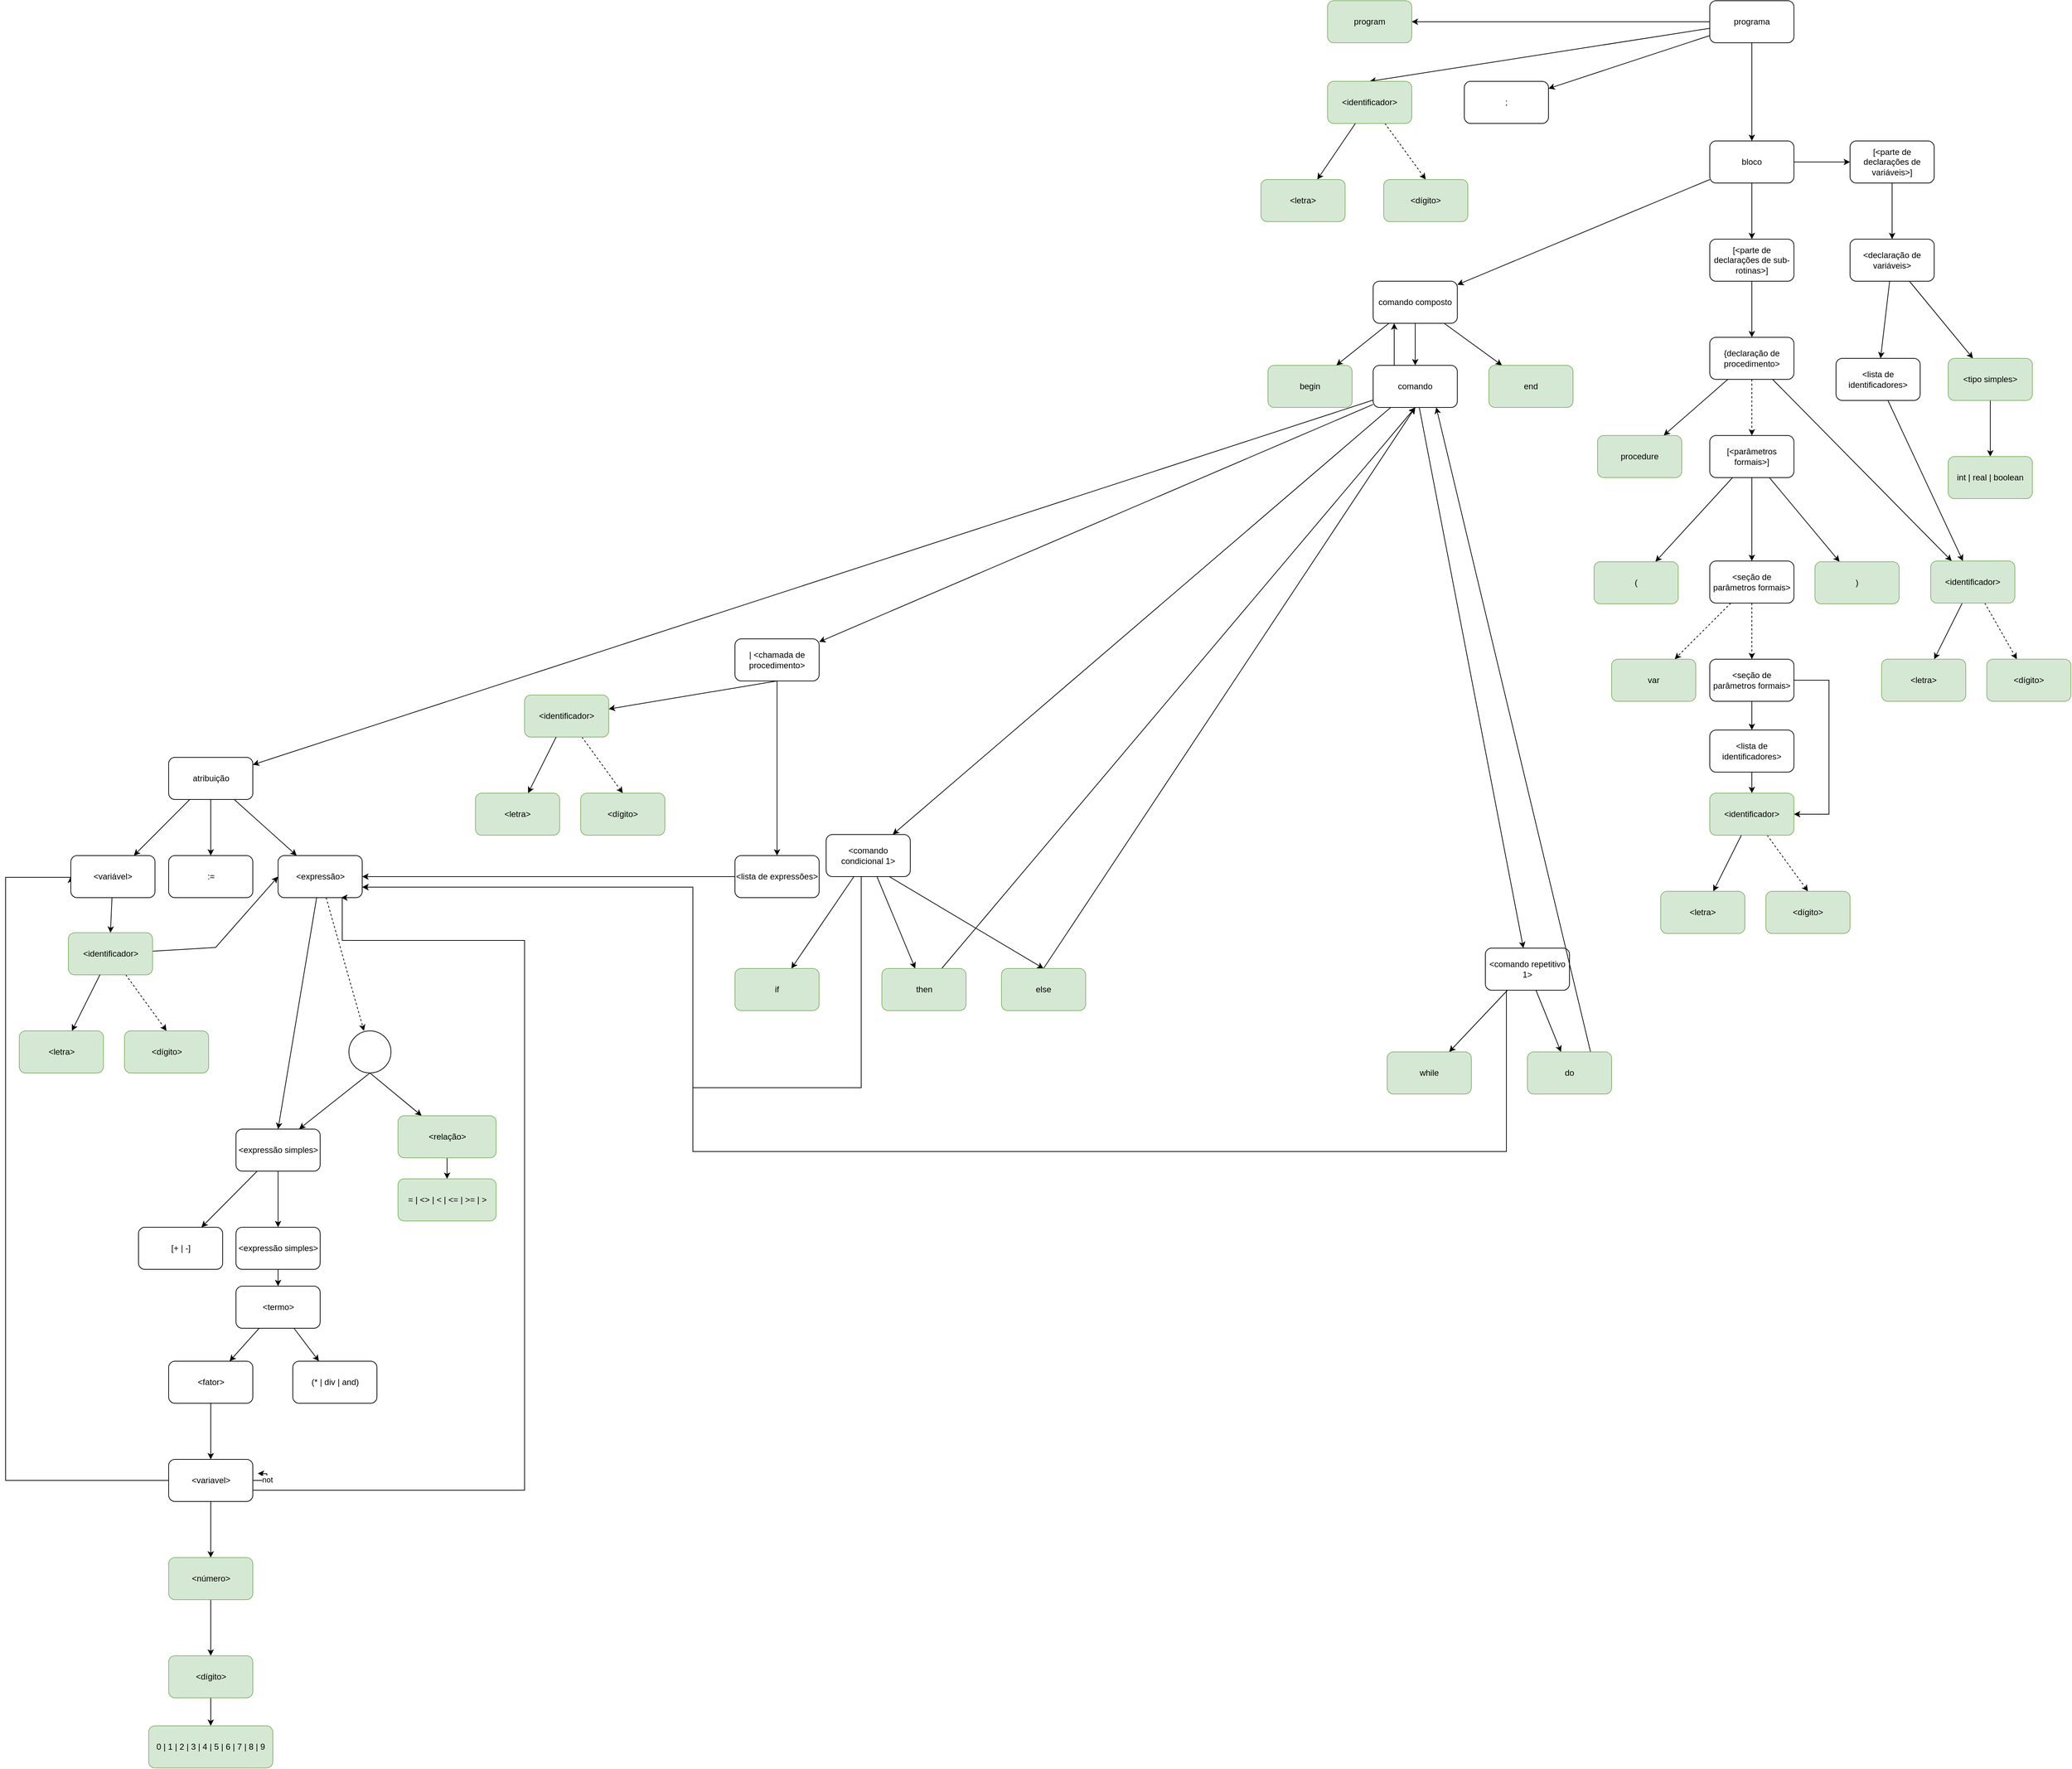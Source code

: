 <mxfile version="12.1.7" type="device" pages="1"><diagram id="MVIseH_2LVg4DSzPg-SN" name="Page-1"><mxGraphModel dx="3521" dy="1676" grid="1" gridSize="10" guides="1" tooltips="1" connect="1" arrows="1" fold="1" page="1" pageScale="1" pageWidth="850" pageHeight="1100" math="0" shadow="0"><root><mxCell id="0"/><mxCell id="1" parent="0"/><mxCell id="xdt0ppqi4faAFa-hkbsk-4" value="" style="rounded=0;orthogonalLoop=1;jettySize=auto;html=1;" edge="1" parent="1" source="xdt0ppqi4faAFa-hkbsk-1" target="xdt0ppqi4faAFa-hkbsk-3"><mxGeometry relative="1" as="geometry"/></mxCell><mxCell id="xdt0ppqi4faAFa-hkbsk-158" value="" style="edgeStyle=none;rounded=0;orthogonalLoop=1;jettySize=auto;html=1;" edge="1" parent="1" source="xdt0ppqi4faAFa-hkbsk-1" target="xdt0ppqi4faAFa-hkbsk-157"><mxGeometry relative="1" as="geometry"/></mxCell><mxCell id="xdt0ppqi4faAFa-hkbsk-160" value="" style="edgeStyle=none;rounded=0;orthogonalLoop=1;jettySize=auto;html=1;" edge="1" parent="1" source="xdt0ppqi4faAFa-hkbsk-1" target="xdt0ppqi4faAFa-hkbsk-159"><mxGeometry relative="1" as="geometry"/></mxCell><mxCell id="xdt0ppqi4faAFa-hkbsk-167" style="edgeStyle=none;rounded=0;orthogonalLoop=1;jettySize=auto;html=1;entryX=0.5;entryY=0;entryDx=0;entryDy=0;" edge="1" parent="1" source="xdt0ppqi4faAFa-hkbsk-1" target="xdt0ppqi4faAFa-hkbsk-163"><mxGeometry relative="1" as="geometry"/></mxCell><mxCell id="xdt0ppqi4faAFa-hkbsk-1" value="programa" style="rounded=1;whiteSpace=wrap;html=1;" vertex="1" parent="1"><mxGeometry x="470" y="-150" width="120" height="60" as="geometry"/></mxCell><mxCell id="xdt0ppqi4faAFa-hkbsk-159" value=";" style="rounded=1;whiteSpace=wrap;html=1;" vertex="1" parent="1"><mxGeometry x="120" y="-35" width="120" height="60" as="geometry"/></mxCell><mxCell id="xdt0ppqi4faAFa-hkbsk-157" value="program" style="rounded=1;whiteSpace=wrap;html=1;fillColor=#d5e8d4;strokeColor=#82b366;" vertex="1" parent="1"><mxGeometry x="-75" y="-150" width="120" height="60" as="geometry"/></mxCell><mxCell id="xdt0ppqi4faAFa-hkbsk-6" value="" style="edgeStyle=orthogonalEdgeStyle;rounded=0;orthogonalLoop=1;jettySize=auto;html=1;" edge="1" parent="1" source="xdt0ppqi4faAFa-hkbsk-3" target="xdt0ppqi4faAFa-hkbsk-5"><mxGeometry relative="1" as="geometry"/></mxCell><mxCell id="xdt0ppqi4faAFa-hkbsk-25" value="" style="edgeStyle=none;rounded=0;orthogonalLoop=1;jettySize=auto;html=1;" edge="1" parent="1" source="xdt0ppqi4faAFa-hkbsk-3" target="xdt0ppqi4faAFa-hkbsk-24"><mxGeometry relative="1" as="geometry"/></mxCell><mxCell id="xdt0ppqi4faAFa-hkbsk-58" value="" style="edgeStyle=none;rounded=0;orthogonalLoop=1;jettySize=auto;html=1;" edge="1" parent="1" source="xdt0ppqi4faAFa-hkbsk-3" target="xdt0ppqi4faAFa-hkbsk-57"><mxGeometry relative="1" as="geometry"/></mxCell><mxCell id="xdt0ppqi4faAFa-hkbsk-3" value="bloco" style="rounded=1;whiteSpace=wrap;html=1;" vertex="1" parent="1"><mxGeometry x="470" y="50" width="120" height="60" as="geometry"/></mxCell><mxCell id="xdt0ppqi4faAFa-hkbsk-60" value="" style="edgeStyle=none;rounded=0;orthogonalLoop=1;jettySize=auto;html=1;" edge="1" parent="1" source="xdt0ppqi4faAFa-hkbsk-57" target="xdt0ppqi4faAFa-hkbsk-59"><mxGeometry relative="1" as="geometry"/></mxCell><mxCell id="xdt0ppqi4faAFa-hkbsk-62" value="" style="edgeStyle=none;rounded=0;orthogonalLoop=1;jettySize=auto;html=1;" edge="1" parent="1" source="xdt0ppqi4faAFa-hkbsk-57" target="xdt0ppqi4faAFa-hkbsk-61"><mxGeometry relative="1" as="geometry"/></mxCell><mxCell id="xdt0ppqi4faAFa-hkbsk-64" value="" style="edgeStyle=none;rounded=0;orthogonalLoop=1;jettySize=auto;html=1;" edge="1" parent="1" source="xdt0ppqi4faAFa-hkbsk-57" target="xdt0ppqi4faAFa-hkbsk-63"><mxGeometry relative="1" as="geometry"/></mxCell><mxCell id="xdt0ppqi4faAFa-hkbsk-57" value="comando composto" style="rounded=1;whiteSpace=wrap;html=1;" vertex="1" parent="1"><mxGeometry x="-10" y="250" width="120" height="60" as="geometry"/></mxCell><mxCell id="xdt0ppqi4faAFa-hkbsk-66" value="" style="edgeStyle=none;rounded=0;orthogonalLoop=1;jettySize=auto;html=1;" edge="1" parent="1" source="xdt0ppqi4faAFa-hkbsk-63" target="xdt0ppqi4faAFa-hkbsk-65"><mxGeometry relative="1" as="geometry"/></mxCell><mxCell id="xdt0ppqi4faAFa-hkbsk-68" value="" style="edgeStyle=none;rounded=0;orthogonalLoop=1;jettySize=auto;html=1;" edge="1" parent="1" source="xdt0ppqi4faAFa-hkbsk-63" target="xdt0ppqi4faAFa-hkbsk-67"><mxGeometry relative="1" as="geometry"/></mxCell><mxCell id="xdt0ppqi4faAFa-hkbsk-69" style="edgeStyle=none;rounded=0;orthogonalLoop=1;jettySize=auto;html=1;exitX=0.25;exitY=0;exitDx=0;exitDy=0;entryX=0.25;entryY=1;entryDx=0;entryDy=0;" edge="1" parent="1" source="xdt0ppqi4faAFa-hkbsk-63" target="xdt0ppqi4faAFa-hkbsk-57"><mxGeometry relative="1" as="geometry"/></mxCell><mxCell id="xdt0ppqi4faAFa-hkbsk-71" value="" style="edgeStyle=none;rounded=0;orthogonalLoop=1;jettySize=auto;html=1;" edge="1" parent="1" source="xdt0ppqi4faAFa-hkbsk-63" target="xdt0ppqi4faAFa-hkbsk-70"><mxGeometry relative="1" as="geometry"/></mxCell><mxCell id="xdt0ppqi4faAFa-hkbsk-73" value="" style="edgeStyle=none;rounded=0;orthogonalLoop=1;jettySize=auto;html=1;" edge="1" parent="1" source="xdt0ppqi4faAFa-hkbsk-63" target="xdt0ppqi4faAFa-hkbsk-72"><mxGeometry relative="1" as="geometry"/></mxCell><mxCell id="xdt0ppqi4faAFa-hkbsk-63" value="comando" style="rounded=1;whiteSpace=wrap;html=1;" vertex="1" parent="1"><mxGeometry x="-10" y="370" width="120" height="60" as="geometry"/></mxCell><mxCell id="xdt0ppqi4faAFa-hkbsk-148" value="" style="edgeStyle=none;rounded=0;orthogonalLoop=1;jettySize=auto;html=1;" edge="1" parent="1" source="xdt0ppqi4faAFa-hkbsk-72" target="xdt0ppqi4faAFa-hkbsk-147"><mxGeometry relative="1" as="geometry"/></mxCell><mxCell id="xdt0ppqi4faAFa-hkbsk-151" style="edgeStyle=orthogonalEdgeStyle;rounded=0;orthogonalLoop=1;jettySize=auto;html=1;exitX=0.25;exitY=1;exitDx=0;exitDy=0;entryX=1;entryY=0.75;entryDx=0;entryDy=0;" edge="1" parent="1" source="xdt0ppqi4faAFa-hkbsk-72" target="xdt0ppqi4faAFa-hkbsk-80"><mxGeometry relative="1" as="geometry"><mxPoint x="-740" y="1401" as="targetPoint"/><Array as="points"><mxPoint x="180" y="1491"/><mxPoint x="-980" y="1491"/><mxPoint x="-980" y="1114"/></Array></mxGeometry></mxCell><mxCell id="xdt0ppqi4faAFa-hkbsk-155" value="" style="edgeStyle=none;rounded=0;orthogonalLoop=1;jettySize=auto;html=1;" edge="1" parent="1" source="xdt0ppqi4faAFa-hkbsk-72" target="xdt0ppqi4faAFa-hkbsk-154"><mxGeometry relative="1" as="geometry"/></mxCell><mxCell id="xdt0ppqi4faAFa-hkbsk-72" value="&amp;lt;comando repetitivo 1&amp;gt;" style="rounded=1;whiteSpace=wrap;html=1;" vertex="1" parent="1"><mxGeometry x="150" y="1201" width="120" height="60" as="geometry"/></mxCell><mxCell id="xdt0ppqi4faAFa-hkbsk-156" style="edgeStyle=none;rounded=0;orthogonalLoop=1;jettySize=auto;html=1;exitX=0.75;exitY=0;exitDx=0;exitDy=0;entryX=0.75;entryY=1;entryDx=0;entryDy=0;" edge="1" parent="1" source="xdt0ppqi4faAFa-hkbsk-154" target="xdt0ppqi4faAFa-hkbsk-63"><mxGeometry relative="1" as="geometry"/></mxCell><mxCell id="xdt0ppqi4faAFa-hkbsk-154" value="do" style="rounded=1;whiteSpace=wrap;html=1;fillColor=#d5e8d4;strokeColor=#82b366;" vertex="1" parent="1"><mxGeometry x="210" y="1349" width="120" height="60" as="geometry"/></mxCell><mxCell id="xdt0ppqi4faAFa-hkbsk-147" value="while" style="rounded=1;whiteSpace=wrap;html=1;fillColor=#d5e8d4;strokeColor=#82b366;" vertex="1" parent="1"><mxGeometry x="10" y="1349" width="120" height="60" as="geometry"/></mxCell><mxCell id="xdt0ppqi4faAFa-hkbsk-136" value="" style="edgeStyle=none;rounded=0;orthogonalLoop=1;jettySize=auto;html=1;" edge="1" parent="1" source="xdt0ppqi4faAFa-hkbsk-70" target="xdt0ppqi4faAFa-hkbsk-135"><mxGeometry relative="1" as="geometry"/></mxCell><mxCell id="xdt0ppqi4faAFa-hkbsk-137" style="edgeStyle=orthogonalEdgeStyle;rounded=0;orthogonalLoop=1;jettySize=auto;html=1;exitX=0.25;exitY=1;exitDx=0;exitDy=0;entryX=1;entryY=0.75;entryDx=0;entryDy=0;" edge="1" parent="1" source="xdt0ppqi4faAFa-hkbsk-70" target="xdt0ppqi4faAFa-hkbsk-80"><mxGeometry relative="1" as="geometry"><Array as="points"><mxPoint x="-740" y="1400"/><mxPoint x="-980" y="1400"/><mxPoint x="-980" y="1114"/></Array></mxGeometry></mxCell><mxCell id="xdt0ppqi4faAFa-hkbsk-141" value="" style="edgeStyle=none;rounded=0;orthogonalLoop=1;jettySize=auto;html=1;" edge="1" parent="1" source="xdt0ppqi4faAFa-hkbsk-70" target="xdt0ppqi4faAFa-hkbsk-140"><mxGeometry relative="1" as="geometry"/></mxCell><mxCell id="xdt0ppqi4faAFa-hkbsk-145" style="edgeStyle=none;rounded=0;orthogonalLoop=1;jettySize=auto;html=1;exitX=0.75;exitY=1;exitDx=0;exitDy=0;entryX=0.5;entryY=0;entryDx=0;entryDy=0;" edge="1" parent="1" source="xdt0ppqi4faAFa-hkbsk-70" target="xdt0ppqi4faAFa-hkbsk-144"><mxGeometry relative="1" as="geometry"/></mxCell><mxCell id="xdt0ppqi4faAFa-hkbsk-70" value="&amp;lt;comando condicional 1&amp;gt;" style="rounded=1;whiteSpace=wrap;html=1;" vertex="1" parent="1"><mxGeometry x="-790" y="1039" width="120" height="60" as="geometry"/></mxCell><mxCell id="xdt0ppqi4faAFa-hkbsk-143" style="edgeStyle=none;rounded=0;orthogonalLoop=1;jettySize=auto;html=1;entryX=0.5;entryY=1;entryDx=0;entryDy=0;" edge="1" parent="1" source="xdt0ppqi4faAFa-hkbsk-140" target="xdt0ppqi4faAFa-hkbsk-63"><mxGeometry relative="1" as="geometry"/></mxCell><mxCell id="xdt0ppqi4faAFa-hkbsk-140" value="then" style="rounded=1;whiteSpace=wrap;html=1;fillColor=#d5e8d4;strokeColor=#82b366;" vertex="1" parent="1"><mxGeometry x="-710.5" y="1230" width="120" height="60" as="geometry"/></mxCell><mxCell id="xdt0ppqi4faAFa-hkbsk-135" value="if" style="rounded=1;whiteSpace=wrap;html=1;fillColor=#d5e8d4;strokeColor=#82b366;" vertex="1" parent="1"><mxGeometry x="-920" y="1230" width="120" height="60" as="geometry"/></mxCell><mxCell id="xdt0ppqi4faAFa-hkbsk-133" style="edgeStyle=none;rounded=0;orthogonalLoop=1;jettySize=auto;html=1;entryX=0.5;entryY=0;entryDx=0;entryDy=0;" edge="1" parent="1" source="xdt0ppqi4faAFa-hkbsk-67" target="xdt0ppqi4faAFa-hkbsk-131"><mxGeometry relative="1" as="geometry"/></mxCell><mxCell id="xdt0ppqi4faAFa-hkbsk-67" value="| &amp;lt;chamada de procedimento&amp;gt;" style="rounded=1;whiteSpace=wrap;html=1;" vertex="1" parent="1"><mxGeometry x="-920" y="760" width="120" height="60" as="geometry"/></mxCell><mxCell id="xdt0ppqi4faAFa-hkbsk-134" style="edgeStyle=none;rounded=0;orthogonalLoop=1;jettySize=auto;html=1;entryX=1;entryY=0.5;entryDx=0;entryDy=0;" edge="1" parent="1" source="xdt0ppqi4faAFa-hkbsk-131" target="xdt0ppqi4faAFa-hkbsk-80"><mxGeometry relative="1" as="geometry"/></mxCell><mxCell id="xdt0ppqi4faAFa-hkbsk-131" value="&amp;lt;lista de expressões&amp;gt;" style="rounded=1;whiteSpace=wrap;html=1;" vertex="1" parent="1"><mxGeometry x="-920" y="1069" width="120" height="60" as="geometry"/></mxCell><mxCell id="xdt0ppqi4faAFa-hkbsk-75" value="" style="edgeStyle=none;rounded=0;orthogonalLoop=1;jettySize=auto;html=1;" edge="1" parent="1" source="xdt0ppqi4faAFa-hkbsk-65" target="xdt0ppqi4faAFa-hkbsk-74"><mxGeometry relative="1" as="geometry"/></mxCell><mxCell id="xdt0ppqi4faAFa-hkbsk-77" value="" style="edgeStyle=none;rounded=0;orthogonalLoop=1;jettySize=auto;html=1;" edge="1" parent="1" source="xdt0ppqi4faAFa-hkbsk-65" target="xdt0ppqi4faAFa-hkbsk-76"><mxGeometry relative="1" as="geometry"/></mxCell><mxCell id="xdt0ppqi4faAFa-hkbsk-81" value="" style="edgeStyle=none;rounded=0;orthogonalLoop=1;jettySize=auto;html=1;" edge="1" parent="1" source="xdt0ppqi4faAFa-hkbsk-65" target="xdt0ppqi4faAFa-hkbsk-80"><mxGeometry relative="1" as="geometry"/></mxCell><mxCell id="xdt0ppqi4faAFa-hkbsk-65" value="atribuição" style="rounded=1;whiteSpace=wrap;html=1;" vertex="1" parent="1"><mxGeometry x="-1727.5" y="929" width="120" height="60" as="geometry"/></mxCell><mxCell id="xdt0ppqi4faAFa-hkbsk-90" value="" style="edgeStyle=none;rounded=0;orthogonalLoop=1;jettySize=auto;html=1;entryX=0.5;entryY=0;entryDx=0;entryDy=0;" edge="1" parent="1" source="xdt0ppqi4faAFa-hkbsk-80" target="xdt0ppqi4faAFa-hkbsk-99"><mxGeometry relative="1" as="geometry"><mxPoint x="-1564.3" y="1319" as="targetPoint"/></mxGeometry></mxCell><mxCell id="xdt0ppqi4faAFa-hkbsk-92" value="" style="edgeStyle=none;rounded=0;orthogonalLoop=1;jettySize=auto;html=1;dashed=1;" edge="1" parent="1" source="xdt0ppqi4faAFa-hkbsk-80" target="xdt0ppqi4faAFa-hkbsk-91"><mxGeometry relative="1" as="geometry"/></mxCell><mxCell id="xdt0ppqi4faAFa-hkbsk-80" value="&amp;lt;expressão&amp;gt;" style="rounded=1;whiteSpace=wrap;html=1;" vertex="1" parent="1"><mxGeometry x="-1571.5" y="1069" width="120" height="60" as="geometry"/></mxCell><mxCell id="xdt0ppqi4faAFa-hkbsk-94" value="" style="edgeStyle=none;rounded=0;orthogonalLoop=1;jettySize=auto;html=1;exitX=0.5;exitY=1;exitDx=0;exitDy=0;" edge="1" parent="1" source="xdt0ppqi4faAFa-hkbsk-91" target="xdt0ppqi4faAFa-hkbsk-93"><mxGeometry relative="1" as="geometry"/></mxCell><mxCell id="xdt0ppqi4faAFa-hkbsk-95" style="edgeStyle=none;rounded=0;orthogonalLoop=1;jettySize=auto;html=1;entryX=0.75;entryY=0;entryDx=0;entryDy=0;exitX=0.5;exitY=1;exitDx=0;exitDy=0;" edge="1" parent="1" source="xdt0ppqi4faAFa-hkbsk-91" target="xdt0ppqi4faAFa-hkbsk-99"><mxGeometry relative="1" as="geometry"><mxPoint x="-1511.5" y="1349" as="targetPoint"/></mxGeometry></mxCell><mxCell id="xdt0ppqi4faAFa-hkbsk-91" value="" style="rounded=1;whiteSpace=wrap;html=1;arcSize=50;" vertex="1" parent="1"><mxGeometry x="-1470.5" y="1319" width="60" height="60" as="geometry"/></mxCell><mxCell id="xdt0ppqi4faAFa-hkbsk-97" value="" style="edgeStyle=none;rounded=0;orthogonalLoop=1;jettySize=auto;html=1;dashed=1;strokeColor=none;" edge="1" parent="1" source="xdt0ppqi4faAFa-hkbsk-93" target="xdt0ppqi4faAFa-hkbsk-96"><mxGeometry relative="1" as="geometry"/></mxCell><mxCell id="xdt0ppqi4faAFa-hkbsk-98" style="edgeStyle=none;rounded=0;orthogonalLoop=1;jettySize=auto;html=1;entryX=0.5;entryY=0;entryDx=0;entryDy=0;" edge="1" parent="1" source="xdt0ppqi4faAFa-hkbsk-93" target="xdt0ppqi4faAFa-hkbsk-96"><mxGeometry relative="1" as="geometry"/></mxCell><mxCell id="xdt0ppqi4faAFa-hkbsk-93" value="&amp;lt;relação&amp;gt;" style="rounded=1;whiteSpace=wrap;html=1;fillColor=#d5e8d4;strokeColor=#82b366;" vertex="1" parent="1"><mxGeometry x="-1400.5" y="1440" width="140" height="60" as="geometry"/></mxCell><mxCell id="xdt0ppqi4faAFa-hkbsk-96" value="= | &amp;lt;&amp;gt; | &amp;lt; | &amp;lt;= | &amp;gt;= | &amp;gt;" style="rounded=1;whiteSpace=wrap;html=1;fillColor=#d5e8d4;strokeColor=#82b366;" vertex="1" parent="1"><mxGeometry x="-1400.5" y="1530" width="140" height="60" as="geometry"/></mxCell><mxCell id="xdt0ppqi4faAFa-hkbsk-102" value="" style="edgeStyle=none;rounded=0;orthogonalLoop=1;jettySize=auto;html=1;" edge="1" parent="1" source="xdt0ppqi4faAFa-hkbsk-99" target="xdt0ppqi4faAFa-hkbsk-101"><mxGeometry relative="1" as="geometry"/></mxCell><mxCell id="xdt0ppqi4faAFa-hkbsk-104" value="" style="edgeStyle=none;rounded=0;orthogonalLoop=1;jettySize=auto;html=1;" edge="1" parent="1" source="xdt0ppqi4faAFa-hkbsk-99" target="xdt0ppqi4faAFa-hkbsk-103"><mxGeometry relative="1" as="geometry"/></mxCell><mxCell id="xdt0ppqi4faAFa-hkbsk-99" value="&amp;lt;expressão simples&amp;gt;" style="rounded=1;whiteSpace=wrap;html=1;" vertex="1" parent="1"><mxGeometry x="-1631.5" y="1459" width="120" height="60" as="geometry"/></mxCell><mxCell id="xdt0ppqi4faAFa-hkbsk-103" value="[+ | -]" style="rounded=1;whiteSpace=wrap;html=1;" vertex="1" parent="1"><mxGeometry x="-1770.5" y="1599" width="120" height="60" as="geometry"/></mxCell><mxCell id="xdt0ppqi4faAFa-hkbsk-108" value="" style="edgeStyle=none;rounded=0;orthogonalLoop=1;jettySize=auto;html=1;" edge="1" parent="1" source="xdt0ppqi4faAFa-hkbsk-101" target="xdt0ppqi4faAFa-hkbsk-107"><mxGeometry relative="1" as="geometry"/></mxCell><mxCell id="xdt0ppqi4faAFa-hkbsk-101" value="&amp;lt;expressão simples&amp;gt;" style="rounded=1;whiteSpace=wrap;html=1;" vertex="1" parent="1"><mxGeometry x="-1631.5" y="1599" width="120" height="60" as="geometry"/></mxCell><mxCell id="xdt0ppqi4faAFa-hkbsk-110" value="" style="edgeStyle=none;rounded=0;orthogonalLoop=1;jettySize=auto;html=1;" edge="1" parent="1" source="xdt0ppqi4faAFa-hkbsk-107" target="xdt0ppqi4faAFa-hkbsk-109"><mxGeometry relative="1" as="geometry"/></mxCell><mxCell id="xdt0ppqi4faAFa-hkbsk-112" value="" style="edgeStyle=none;rounded=0;orthogonalLoop=1;jettySize=auto;html=1;" edge="1" parent="1" source="xdt0ppqi4faAFa-hkbsk-107" target="xdt0ppqi4faAFa-hkbsk-111"><mxGeometry relative="1" as="geometry"/></mxCell><mxCell id="xdt0ppqi4faAFa-hkbsk-107" value="&amp;lt;termo&amp;gt;" style="rounded=1;whiteSpace=wrap;html=1;" vertex="1" parent="1"><mxGeometry x="-1631.5" y="1683" width="120" height="60" as="geometry"/></mxCell><mxCell id="xdt0ppqi4faAFa-hkbsk-111" value="(* | div | and)" style="rounded=1;whiteSpace=wrap;html=1;" vertex="1" parent="1"><mxGeometry x="-1550.5" y="1790" width="120" height="60" as="geometry"/></mxCell><mxCell id="xdt0ppqi4faAFa-hkbsk-114" value="" style="edgeStyle=none;rounded=0;orthogonalLoop=1;jettySize=auto;html=1;" edge="1" parent="1" source="xdt0ppqi4faAFa-hkbsk-109" target="xdt0ppqi4faAFa-hkbsk-113"><mxGeometry relative="1" as="geometry"/></mxCell><mxCell id="xdt0ppqi4faAFa-hkbsk-109" value="&amp;lt;fator&amp;gt;" style="rounded=1;whiteSpace=wrap;html=1;" vertex="1" parent="1"><mxGeometry x="-1727.5" y="1790" width="120" height="60" as="geometry"/></mxCell><mxCell id="xdt0ppqi4faAFa-hkbsk-115" style="edgeStyle=orthogonalEdgeStyle;rounded=0;orthogonalLoop=1;jettySize=auto;html=1;entryX=0;entryY=0.5;entryDx=0;entryDy=0;" edge="1" parent="1" source="xdt0ppqi4faAFa-hkbsk-113" target="xdt0ppqi4faAFa-hkbsk-74"><mxGeometry relative="1" as="geometry"><Array as="points"><mxPoint x="-1960" y="1960"/><mxPoint x="-1960" y="1100"/></Array></mxGeometry></mxCell><mxCell id="xdt0ppqi4faAFa-hkbsk-116" value="not" style="edgeStyle=orthogonalEdgeStyle;rounded=0;orthogonalLoop=1;jettySize=auto;html=1;" edge="1" parent="1" source="xdt0ppqi4faAFa-hkbsk-113"><mxGeometry relative="1" as="geometry"><mxPoint x="-1600.5" y="1950" as="targetPoint"/></mxGeometry></mxCell><mxCell id="xdt0ppqi4faAFa-hkbsk-118" value="" style="edgeStyle=orthogonalEdgeStyle;rounded=0;orthogonalLoop=1;jettySize=auto;html=1;" edge="1" parent="1" source="xdt0ppqi4faAFa-hkbsk-113" target="xdt0ppqi4faAFa-hkbsk-117"><mxGeometry relative="1" as="geometry"/></mxCell><mxCell id="xdt0ppqi4faAFa-hkbsk-119" style="edgeStyle=orthogonalEdgeStyle;rounded=0;orthogonalLoop=1;jettySize=auto;html=1;exitX=1;exitY=0.75;exitDx=0;exitDy=0;entryX=0.75;entryY=1;entryDx=0;entryDy=0;" edge="1" parent="1" source="xdt0ppqi4faAFa-hkbsk-113" target="xdt0ppqi4faAFa-hkbsk-80"><mxGeometry relative="1" as="geometry"><Array as="points"><mxPoint x="-1220" y="1974"/><mxPoint x="-1220" y="1190"/><mxPoint x="-1480" y="1190"/></Array></mxGeometry></mxCell><mxCell id="xdt0ppqi4faAFa-hkbsk-113" value="&amp;lt;variavel&amp;gt;" style="rounded=1;whiteSpace=wrap;html=1;" vertex="1" parent="1"><mxGeometry x="-1727.5" y="1930" width="120" height="60" as="geometry"/></mxCell><mxCell id="xdt0ppqi4faAFa-hkbsk-122" value="" style="edgeStyle=orthogonalEdgeStyle;rounded=0;orthogonalLoop=1;jettySize=auto;html=1;" edge="1" parent="1" source="xdt0ppqi4faAFa-hkbsk-117" target="xdt0ppqi4faAFa-hkbsk-121"><mxGeometry relative="1" as="geometry"/></mxCell><mxCell id="xdt0ppqi4faAFa-hkbsk-117" value="&amp;lt;número&amp;gt;" style="rounded=1;whiteSpace=wrap;html=1;fillColor=#d5e8d4;strokeColor=#82b366;" vertex="1" parent="1"><mxGeometry x="-1727.5" y="2070" width="120" height="60" as="geometry"/></mxCell><mxCell id="xdt0ppqi4faAFa-hkbsk-124" value="" style="edgeStyle=orthogonalEdgeStyle;rounded=0;orthogonalLoop=1;jettySize=auto;html=1;" edge="1" parent="1" source="xdt0ppqi4faAFa-hkbsk-121" target="xdt0ppqi4faAFa-hkbsk-123"><mxGeometry relative="1" as="geometry"/></mxCell><mxCell id="xdt0ppqi4faAFa-hkbsk-121" value="&amp;lt;dígito&amp;gt;" style="rounded=1;whiteSpace=wrap;html=1;fillColor=#d5e8d4;strokeColor=#82b366;" vertex="1" parent="1"><mxGeometry x="-1727.5" y="2210" width="120" height="60" as="geometry"/></mxCell><mxCell id="xdt0ppqi4faAFa-hkbsk-123" value="0 | 1 | 2 | 3 | 4 | 5 | 6 | 7 | 8 | 9" style="rounded=1;whiteSpace=wrap;html=1;fillColor=#d5e8d4;strokeColor=#82b366;" vertex="1" parent="1"><mxGeometry x="-1756" y="2310" width="177" height="60" as="geometry"/></mxCell><mxCell id="xdt0ppqi4faAFa-hkbsk-76" value=":=" style="rounded=1;whiteSpace=wrap;html=1;" vertex="1" parent="1"><mxGeometry x="-1727.5" y="1069" width="120" height="60" as="geometry"/></mxCell><mxCell id="xdt0ppqi4faAFa-hkbsk-87" style="edgeStyle=none;rounded=0;orthogonalLoop=1;jettySize=auto;html=1;entryX=0.5;entryY=0;entryDx=0;entryDy=0;" edge="1" parent="1" source="xdt0ppqi4faAFa-hkbsk-74" target="xdt0ppqi4faAFa-hkbsk-83"><mxGeometry relative="1" as="geometry"/></mxCell><mxCell id="xdt0ppqi4faAFa-hkbsk-74" value="&amp;lt;variável&amp;gt;" style="rounded=1;whiteSpace=wrap;html=1;" vertex="1" parent="1"><mxGeometry x="-1867" y="1069" width="120" height="60" as="geometry"/></mxCell><mxCell id="xdt0ppqi4faAFa-hkbsk-61" value="end" style="rounded=1;whiteSpace=wrap;html=1;fillColor=#d5e8d4;strokeColor=#82b366;" vertex="1" parent="1"><mxGeometry x="155" y="370" width="120" height="60" as="geometry"/></mxCell><mxCell id="xdt0ppqi4faAFa-hkbsk-59" value="begin" style="rounded=1;whiteSpace=wrap;html=1;fillColor=#d5e8d4;strokeColor=#82b366;" vertex="1" parent="1"><mxGeometry x="-160" y="370" width="120" height="60" as="geometry"/></mxCell><mxCell id="xdt0ppqi4faAFa-hkbsk-27" value="" style="edgeStyle=none;rounded=0;orthogonalLoop=1;jettySize=auto;html=1;" edge="1" parent="1" source="xdt0ppqi4faAFa-hkbsk-24" target="xdt0ppqi4faAFa-hkbsk-26"><mxGeometry relative="1" as="geometry"/></mxCell><mxCell id="xdt0ppqi4faAFa-hkbsk-24" value="[&amp;lt;parte de declarações de sub-rotinas&amp;gt;]" style="rounded=1;whiteSpace=wrap;html=1;" vertex="1" parent="1"><mxGeometry x="470" y="190" width="120" height="60" as="geometry"/></mxCell><mxCell id="xdt0ppqi4faAFa-hkbsk-29" value="" style="edgeStyle=none;rounded=0;orthogonalLoop=1;jettySize=auto;html=1;" edge="1" parent="1" source="xdt0ppqi4faAFa-hkbsk-26" target="xdt0ppqi4faAFa-hkbsk-28"><mxGeometry relative="1" as="geometry"/></mxCell><mxCell id="xdt0ppqi4faAFa-hkbsk-30" style="edgeStyle=none;rounded=0;orthogonalLoop=1;jettySize=auto;html=1;entryX=0.25;entryY=0;entryDx=0;entryDy=0;" edge="1" parent="1" source="xdt0ppqi4faAFa-hkbsk-26" target="xdt0ppqi4faAFa-hkbsk-17"><mxGeometry relative="1" as="geometry"/></mxCell><mxCell id="xdt0ppqi4faAFa-hkbsk-32" value="" style="edgeStyle=none;rounded=0;orthogonalLoop=1;jettySize=auto;html=1;dashed=1;" edge="1" parent="1" source="xdt0ppqi4faAFa-hkbsk-26" target="xdt0ppqi4faAFa-hkbsk-31"><mxGeometry relative="1" as="geometry"/></mxCell><mxCell id="xdt0ppqi4faAFa-hkbsk-26" value="{declaração de procedimento&amp;gt;" style="rounded=1;whiteSpace=wrap;html=1;" vertex="1" parent="1"><mxGeometry x="470" y="330" width="120" height="60" as="geometry"/></mxCell><mxCell id="xdt0ppqi4faAFa-hkbsk-34" value="" style="edgeStyle=none;rounded=0;orthogonalLoop=1;jettySize=auto;html=1;" edge="1" parent="1" source="xdt0ppqi4faAFa-hkbsk-31" target="xdt0ppqi4faAFa-hkbsk-33"><mxGeometry relative="1" as="geometry"/></mxCell><mxCell id="xdt0ppqi4faAFa-hkbsk-36" value="" style="edgeStyle=none;rounded=0;orthogonalLoop=1;jettySize=auto;html=1;" edge="1" parent="1" source="xdt0ppqi4faAFa-hkbsk-31" target="xdt0ppqi4faAFa-hkbsk-35"><mxGeometry relative="1" as="geometry"/></mxCell><mxCell id="xdt0ppqi4faAFa-hkbsk-38" value="" style="edgeStyle=none;rounded=0;orthogonalLoop=1;jettySize=auto;html=1;" edge="1" parent="1" source="xdt0ppqi4faAFa-hkbsk-31" target="xdt0ppqi4faAFa-hkbsk-37"><mxGeometry relative="1" as="geometry"/></mxCell><mxCell id="xdt0ppqi4faAFa-hkbsk-31" value="[&amp;lt;parâmetros formais&amp;gt;]" style="rounded=1;whiteSpace=wrap;html=1;" vertex="1" parent="1"><mxGeometry x="470" y="470" width="120" height="60" as="geometry"/></mxCell><mxCell id="xdt0ppqi4faAFa-hkbsk-40" value="" style="edgeStyle=none;rounded=0;orthogonalLoop=1;jettySize=auto;html=1;dashed=1;" edge="1" parent="1" source="xdt0ppqi4faAFa-hkbsk-37" target="xdt0ppqi4faAFa-hkbsk-39"><mxGeometry relative="1" as="geometry"/></mxCell><mxCell id="xdt0ppqi4faAFa-hkbsk-42" value="" style="edgeStyle=none;rounded=0;orthogonalLoop=1;jettySize=auto;html=1;dashed=1;" edge="1" parent="1" source="xdt0ppqi4faAFa-hkbsk-37" target="xdt0ppqi4faAFa-hkbsk-41"><mxGeometry relative="1" as="geometry"/></mxCell><mxCell id="xdt0ppqi4faAFa-hkbsk-37" value="&amp;lt;seção de parâmetros formais&amp;gt;" style="rounded=1;whiteSpace=wrap;html=1;" vertex="1" parent="1"><mxGeometry x="470" y="649" width="120" height="60" as="geometry"/></mxCell><mxCell id="xdt0ppqi4faAFa-hkbsk-53" style="edgeStyle=none;rounded=0;orthogonalLoop=1;jettySize=auto;html=1;exitX=0.5;exitY=1;exitDx=0;exitDy=0;entryX=0.5;entryY=0;entryDx=0;entryDy=0;" edge="1" parent="1" source="xdt0ppqi4faAFa-hkbsk-41" target="xdt0ppqi4faAFa-hkbsk-47"><mxGeometry relative="1" as="geometry"/></mxCell><mxCell id="xdt0ppqi4faAFa-hkbsk-55" style="edgeStyle=elbowEdgeStyle;rounded=0;orthogonalLoop=1;jettySize=auto;html=1;entryX=1;entryY=0.5;entryDx=0;entryDy=0;" edge="1" parent="1" source="xdt0ppqi4faAFa-hkbsk-41" target="xdt0ppqi4faAFa-hkbsk-49"><mxGeometry relative="1" as="geometry"><Array as="points"><mxPoint x="640" y="940"/></Array></mxGeometry></mxCell><mxCell id="xdt0ppqi4faAFa-hkbsk-41" value="&amp;lt;seção de parâmetros formais&amp;gt;" style="rounded=1;whiteSpace=wrap;html=1;" vertex="1" parent="1"><mxGeometry x="470" y="789" width="120" height="60" as="geometry"/></mxCell><mxCell id="xdt0ppqi4faAFa-hkbsk-39" value="var" style="rounded=1;whiteSpace=wrap;html=1;fillColor=#d5e8d4;strokeColor=#82b366;" vertex="1" parent="1"><mxGeometry x="330" y="789" width="120" height="60" as="geometry"/></mxCell><mxCell id="xdt0ppqi4faAFa-hkbsk-35" value=")" style="rounded=1;whiteSpace=wrap;html=1;fillColor=#d5e8d4;strokeColor=#82b366;" vertex="1" parent="1"><mxGeometry x="620" y="650" width="120" height="60" as="geometry"/></mxCell><mxCell id="xdt0ppqi4faAFa-hkbsk-33" value="(" style="rounded=1;whiteSpace=wrap;html=1;fillColor=#d5e8d4;strokeColor=#82b366;" vertex="1" parent="1"><mxGeometry x="305" y="650" width="120" height="60" as="geometry"/></mxCell><mxCell id="xdt0ppqi4faAFa-hkbsk-28" value="procedure" style="rounded=1;whiteSpace=wrap;html=1;fillColor=#d5e8d4;strokeColor=#82b366;" vertex="1" parent="1"><mxGeometry x="310" y="470" width="120" height="60" as="geometry"/></mxCell><mxCell id="xdt0ppqi4faAFa-hkbsk-8" value="" style="edgeStyle=orthogonalEdgeStyle;rounded=0;orthogonalLoop=1;jettySize=auto;html=1;" edge="1" parent="1" source="xdt0ppqi4faAFa-hkbsk-5" target="xdt0ppqi4faAFa-hkbsk-7"><mxGeometry relative="1" as="geometry"/></mxCell><mxCell id="xdt0ppqi4faAFa-hkbsk-5" value="[&amp;lt;parte de declarações de variáveis&amp;gt;]" style="rounded=1;whiteSpace=wrap;html=1;" vertex="1" parent="1"><mxGeometry x="670" y="50" width="120" height="60" as="geometry"/></mxCell><mxCell id="xdt0ppqi4faAFa-hkbsk-12" value="" style="edgeStyle=none;rounded=0;orthogonalLoop=1;jettySize=auto;html=1;" edge="1" parent="1" source="xdt0ppqi4faAFa-hkbsk-7" target="xdt0ppqi4faAFa-hkbsk-11"><mxGeometry relative="1" as="geometry"/></mxCell><mxCell id="xdt0ppqi4faAFa-hkbsk-16" value="" style="edgeStyle=none;rounded=0;orthogonalLoop=1;jettySize=auto;html=1;" edge="1" parent="1" source="xdt0ppqi4faAFa-hkbsk-7" target="xdt0ppqi4faAFa-hkbsk-15"><mxGeometry relative="1" as="geometry"/></mxCell><mxCell id="xdt0ppqi4faAFa-hkbsk-7" value="&amp;lt;declaração de variáveis&amp;gt;" style="rounded=1;whiteSpace=wrap;html=1;" vertex="1" parent="1"><mxGeometry x="670" y="190" width="120" height="60" as="geometry"/></mxCell><mxCell id="xdt0ppqi4faAFa-hkbsk-18" value="" style="edgeStyle=none;rounded=0;orthogonalLoop=1;jettySize=auto;html=1;" edge="1" parent="1" source="xdt0ppqi4faAFa-hkbsk-15" target="xdt0ppqi4faAFa-hkbsk-17"><mxGeometry relative="1" as="geometry"/></mxCell><mxCell id="xdt0ppqi4faAFa-hkbsk-15" value="&amp;lt;lista de identificadores&amp;gt;" style="rounded=1;whiteSpace=wrap;html=1;" vertex="1" parent="1"><mxGeometry x="650" y="360" width="120" height="60" as="geometry"/></mxCell><mxCell id="xdt0ppqi4faAFa-hkbsk-20" value="" style="edgeStyle=none;rounded=0;orthogonalLoop=1;jettySize=auto;html=1;" edge="1" parent="1" source="xdt0ppqi4faAFa-hkbsk-17" target="xdt0ppqi4faAFa-hkbsk-19"><mxGeometry relative="1" as="geometry"/></mxCell><mxCell id="xdt0ppqi4faAFa-hkbsk-22" value="" style="edgeStyle=none;rounded=0;orthogonalLoop=1;jettySize=auto;html=1;dashed=1;" edge="1" parent="1" source="xdt0ppqi4faAFa-hkbsk-17" target="xdt0ppqi4faAFa-hkbsk-21"><mxGeometry relative="1" as="geometry"/></mxCell><mxCell id="xdt0ppqi4faAFa-hkbsk-17" value="&amp;lt;identificador&amp;gt;" style="rounded=1;whiteSpace=wrap;html=1;fillColor=#d5e8d4;strokeColor=#82b366;" vertex="1" parent="1"><mxGeometry x="785" y="649" width="120" height="60" as="geometry"/></mxCell><mxCell id="xdt0ppqi4faAFa-hkbsk-21" value="&amp;lt;dígito&amp;gt;" style="rounded=1;whiteSpace=wrap;html=1;fillColor=#d5e8d4;strokeColor=#82b366;" vertex="1" parent="1"><mxGeometry x="865" y="789" width="120" height="60" as="geometry"/></mxCell><mxCell id="xdt0ppqi4faAFa-hkbsk-19" value="&amp;lt;letra&amp;gt;" style="rounded=1;whiteSpace=wrap;html=1;fillColor=#d5e8d4;strokeColor=#82b366;" vertex="1" parent="1"><mxGeometry x="715" y="789" width="120" height="60" as="geometry"/></mxCell><mxCell id="xdt0ppqi4faAFa-hkbsk-14" value="" style="edgeStyle=none;rounded=0;orthogonalLoop=1;jettySize=auto;html=1;" edge="1" parent="1" source="xdt0ppqi4faAFa-hkbsk-11" target="xdt0ppqi4faAFa-hkbsk-13"><mxGeometry relative="1" as="geometry"/></mxCell><mxCell id="xdt0ppqi4faAFa-hkbsk-11" value="&amp;lt;tipo simples&amp;gt;" style="rounded=1;whiteSpace=wrap;html=1;fillColor=#d5e8d4;strokeColor=#82b366;" vertex="1" parent="1"><mxGeometry x="810" y="360" width="120" height="60" as="geometry"/></mxCell><mxCell id="xdt0ppqi4faAFa-hkbsk-13" value="int | real | boolean" style="rounded=1;whiteSpace=wrap;html=1;fillColor=#d5e8d4;strokeColor=#82b366;" vertex="1" parent="1"><mxGeometry x="810" y="500" width="120" height="60" as="geometry"/></mxCell><mxCell id="xdt0ppqi4faAFa-hkbsk-47" value="&amp;lt;lista de identificadores&amp;gt;" style="rounded=1;whiteSpace=wrap;html=1;" vertex="1" parent="1"><mxGeometry x="470" y="890" width="120" height="60" as="geometry"/></mxCell><mxCell id="xdt0ppqi4faAFa-hkbsk-48" value="" style="edgeStyle=none;rounded=0;orthogonalLoop=1;jettySize=auto;html=1;" edge="1" source="xdt0ppqi4faAFa-hkbsk-47" target="xdt0ppqi4faAFa-hkbsk-49" parent="1"><mxGeometry relative="1" as="geometry"/></mxCell><mxCell id="xdt0ppqi4faAFa-hkbsk-54" style="edgeStyle=none;rounded=0;orthogonalLoop=1;jettySize=auto;html=1;entryX=0.5;entryY=0;entryDx=0;entryDy=0;dashed=1;" edge="1" parent="1" source="xdt0ppqi4faAFa-hkbsk-49" target="xdt0ppqi4faAFa-hkbsk-52"><mxGeometry relative="1" as="geometry"/></mxCell><mxCell id="xdt0ppqi4faAFa-hkbsk-49" value="&amp;lt;identificador&amp;gt;" style="rounded=1;whiteSpace=wrap;html=1;fillColor=#d5e8d4;strokeColor=#82b366;" vertex="1" parent="1"><mxGeometry x="470" y="980" width="120" height="60" as="geometry"/></mxCell><mxCell id="xdt0ppqi4faAFa-hkbsk-50" value="" style="edgeStyle=none;rounded=0;orthogonalLoop=1;jettySize=auto;html=1;" edge="1" source="xdt0ppqi4faAFa-hkbsk-49" target="xdt0ppqi4faAFa-hkbsk-51" parent="1"><mxGeometry relative="1" as="geometry"/></mxCell><mxCell id="xdt0ppqi4faAFa-hkbsk-51" value="&amp;lt;letra&amp;gt;" style="rounded=1;whiteSpace=wrap;html=1;fillColor=#d5e8d4;strokeColor=#82b366;" vertex="1" parent="1"><mxGeometry x="400" y="1120" width="120" height="60" as="geometry"/></mxCell><mxCell id="xdt0ppqi4faAFa-hkbsk-52" value="&amp;lt;dígito&amp;gt;" style="rounded=1;whiteSpace=wrap;html=1;fillColor=#d5e8d4;strokeColor=#82b366;" vertex="1" parent="1"><mxGeometry x="550" y="1120" width="120" height="60" as="geometry"/></mxCell><mxCell id="xdt0ppqi4faAFa-hkbsk-82" style="edgeStyle=none;rounded=0;orthogonalLoop=1;jettySize=auto;html=1;entryX=0.5;entryY=0;entryDx=0;entryDy=0;dashed=1;" edge="1" source="xdt0ppqi4faAFa-hkbsk-83" target="xdt0ppqi4faAFa-hkbsk-86" parent="1"><mxGeometry relative="1" as="geometry"/></mxCell><mxCell id="xdt0ppqi4faAFa-hkbsk-88" style="edgeStyle=none;rounded=0;orthogonalLoop=1;jettySize=auto;html=1;entryX=0;entryY=0.5;entryDx=0;entryDy=0;" edge="1" parent="1" source="xdt0ppqi4faAFa-hkbsk-83" target="xdt0ppqi4faAFa-hkbsk-80"><mxGeometry relative="1" as="geometry"><Array as="points"><mxPoint x="-1660.5" y="1200"/></Array></mxGeometry></mxCell><mxCell id="xdt0ppqi4faAFa-hkbsk-83" value="&amp;lt;identificador&amp;gt;" style="rounded=1;whiteSpace=wrap;html=1;fillColor=#d5e8d4;strokeColor=#82b366;" vertex="1" parent="1"><mxGeometry x="-1870.5" y="1179" width="120" height="60" as="geometry"/></mxCell><mxCell id="xdt0ppqi4faAFa-hkbsk-84" value="" style="edgeStyle=none;rounded=0;orthogonalLoop=1;jettySize=auto;html=1;" edge="1" source="xdt0ppqi4faAFa-hkbsk-83" target="xdt0ppqi4faAFa-hkbsk-85" parent="1"><mxGeometry relative="1" as="geometry"/></mxCell><mxCell id="xdt0ppqi4faAFa-hkbsk-85" value="&amp;lt;letra&amp;gt;" style="rounded=1;whiteSpace=wrap;html=1;fillColor=#d5e8d4;strokeColor=#82b366;" vertex="1" parent="1"><mxGeometry x="-1940.5" y="1319" width="120" height="60" as="geometry"/></mxCell><mxCell id="xdt0ppqi4faAFa-hkbsk-86" value="&amp;lt;dígito&amp;gt;" style="rounded=1;whiteSpace=wrap;html=1;fillColor=#d5e8d4;strokeColor=#82b366;" vertex="1" parent="1"><mxGeometry x="-1790.5" y="1319" width="120" height="60" as="geometry"/></mxCell><mxCell id="xdt0ppqi4faAFa-hkbsk-125" value="" style="edgeStyle=none;rounded=0;orthogonalLoop=1;jettySize=auto;html=1;exitX=0.5;exitY=1;exitDx=0;exitDy=0;" edge="1" target="xdt0ppqi4faAFa-hkbsk-127" parent="1" source="xdt0ppqi4faAFa-hkbsk-67"><mxGeometry relative="1" as="geometry"><mxPoint x="-925" y="860" as="sourcePoint"/></mxGeometry></mxCell><mxCell id="xdt0ppqi4faAFa-hkbsk-126" style="edgeStyle=none;rounded=0;orthogonalLoop=1;jettySize=auto;html=1;entryX=0.5;entryY=0;entryDx=0;entryDy=0;dashed=1;" edge="1" source="xdt0ppqi4faAFa-hkbsk-127" target="xdt0ppqi4faAFa-hkbsk-130" parent="1"><mxGeometry relative="1" as="geometry"/></mxCell><mxCell id="xdt0ppqi4faAFa-hkbsk-127" value="&amp;lt;identificador&amp;gt;" style="rounded=1;whiteSpace=wrap;html=1;fillColor=#d5e8d4;strokeColor=#82b366;" vertex="1" parent="1"><mxGeometry x="-1220" y="840" width="120" height="60" as="geometry"/></mxCell><mxCell id="xdt0ppqi4faAFa-hkbsk-128" value="" style="edgeStyle=none;rounded=0;orthogonalLoop=1;jettySize=auto;html=1;" edge="1" source="xdt0ppqi4faAFa-hkbsk-127" target="xdt0ppqi4faAFa-hkbsk-129" parent="1"><mxGeometry relative="1" as="geometry"/></mxCell><mxCell id="xdt0ppqi4faAFa-hkbsk-129" value="&amp;lt;letra&amp;gt;" style="rounded=1;whiteSpace=wrap;html=1;fillColor=#d5e8d4;strokeColor=#82b366;" vertex="1" parent="1"><mxGeometry x="-1290" y="980" width="120" height="60" as="geometry"/></mxCell><mxCell id="xdt0ppqi4faAFa-hkbsk-130" value="&amp;lt;dígito&amp;gt;" style="rounded=1;whiteSpace=wrap;html=1;fillColor=#d5e8d4;strokeColor=#82b366;" vertex="1" parent="1"><mxGeometry x="-1140" y="980" width="120" height="60" as="geometry"/></mxCell><mxCell id="xdt0ppqi4faAFa-hkbsk-146" style="edgeStyle=none;rounded=0;orthogonalLoop=1;jettySize=auto;html=1;exitX=0.5;exitY=0;exitDx=0;exitDy=0;entryX=0.5;entryY=1;entryDx=0;entryDy=0;" edge="1" parent="1" source="xdt0ppqi4faAFa-hkbsk-144" target="xdt0ppqi4faAFa-hkbsk-63"><mxGeometry relative="1" as="geometry"/></mxCell><mxCell id="xdt0ppqi4faAFa-hkbsk-144" value="else" style="rounded=1;whiteSpace=wrap;html=1;fillColor=#d5e8d4;strokeColor=#82b366;" vertex="1" parent="1"><mxGeometry x="-540" y="1230" width="120" height="60" as="geometry"/></mxCell><mxCell id="xdt0ppqi4faAFa-hkbsk-162" style="edgeStyle=none;rounded=0;orthogonalLoop=1;jettySize=auto;html=1;entryX=0.5;entryY=0;entryDx=0;entryDy=0;dashed=1;" edge="1" source="xdt0ppqi4faAFa-hkbsk-163" target="xdt0ppqi4faAFa-hkbsk-166" parent="1"><mxGeometry relative="1" as="geometry"/></mxCell><mxCell id="xdt0ppqi4faAFa-hkbsk-163" value="&amp;lt;identificador&amp;gt;" style="rounded=1;whiteSpace=wrap;html=1;fillColor=#d5e8d4;strokeColor=#82b366;" vertex="1" parent="1"><mxGeometry x="-75" y="-35" width="120" height="60" as="geometry"/></mxCell><mxCell id="xdt0ppqi4faAFa-hkbsk-164" value="" style="edgeStyle=none;rounded=0;orthogonalLoop=1;jettySize=auto;html=1;" edge="1" source="xdt0ppqi4faAFa-hkbsk-163" target="xdt0ppqi4faAFa-hkbsk-165" parent="1"><mxGeometry relative="1" as="geometry"/></mxCell><mxCell id="xdt0ppqi4faAFa-hkbsk-165" value="&amp;lt;letra&amp;gt;" style="rounded=1;whiteSpace=wrap;html=1;fillColor=#d5e8d4;strokeColor=#82b366;" vertex="1" parent="1"><mxGeometry x="-170" y="105" width="120" height="60" as="geometry"/></mxCell><mxCell id="xdt0ppqi4faAFa-hkbsk-166" value="&amp;lt;dígito&amp;gt;" style="rounded=1;whiteSpace=wrap;html=1;fillColor=#d5e8d4;strokeColor=#82b366;" vertex="1" parent="1"><mxGeometry x="5" y="105" width="120" height="60" as="geometry"/></mxCell></root></mxGraphModel></diagram></mxfile>